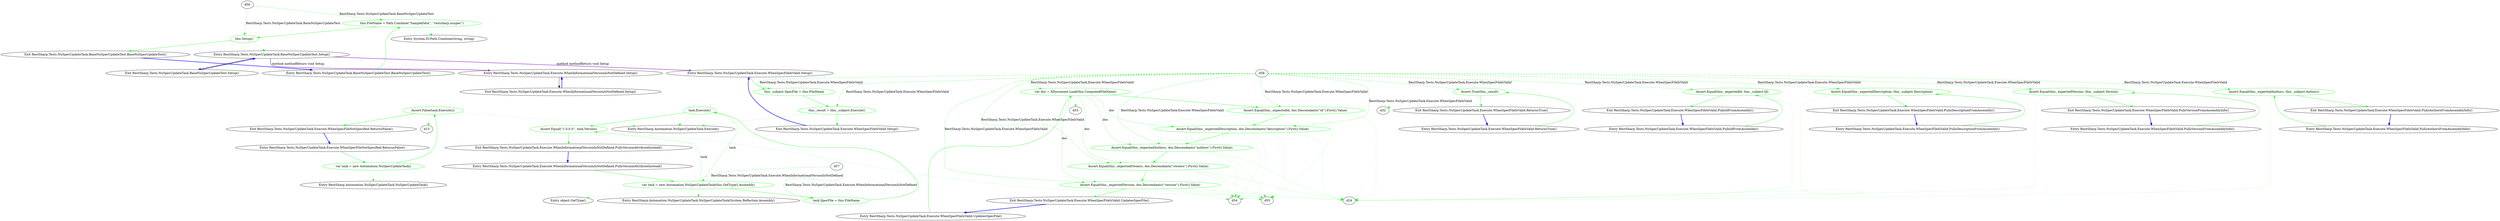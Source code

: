 digraph  {
d1 [color=green, community=0, label="this.FileName = Path.Combine(''SampleData'', ''restsharp.nuspec'')", span="24-24", cluster="RestSharp.Tests.NuSpecUpdateTask.BaseNuSpecUpdateTest.BaseNuSpecUpdateTest()"];
d4 [label="Entry System.IO.Path.Combine(string, string)", span="0-0", cluster="System.IO.Path.Combine(string, string)"];
d2 [color=green, community=0, label="this.Setup()", span="25-25", cluster="RestSharp.Tests.NuSpecUpdateTask.BaseNuSpecUpdateTest.BaseNuSpecUpdateTest()"];
d0 [label="Entry RestSharp.Tests.NuSpecUpdateTask.BaseNuSpecUpdateTest.BaseNuSpecUpdateTest()", span="22-22", cluster="RestSharp.Tests.NuSpecUpdateTask.BaseNuSpecUpdateTest.BaseNuSpecUpdateTest()"];
d3 [label="Exit RestSharp.Tests.NuSpecUpdateTask.BaseNuSpecUpdateTest.BaseNuSpecUpdateTest()", span="22-22", cluster="RestSharp.Tests.NuSpecUpdateTask.BaseNuSpecUpdateTest.BaseNuSpecUpdateTest()"];
d5 [label="Entry RestSharp.Tests.NuSpecUpdateTask.BaseNuSpecUpdateTest.Setup()", span="28-28", cluster="RestSharp.Tests.NuSpecUpdateTask.BaseNuSpecUpdateTest.Setup()"];
d8 [color=green, community=0, label="var task = new Automation.NuSpecUpdateTask()", span="38-38", cluster="RestSharp.Tests.NuSpecUpdateTask.Execute.WhenSpecFileNotSpecified.ReturnsFalse()"];
d9 [color=green, community=0, label="Assert.False(task.Execute())", span="39-39", cluster="RestSharp.Tests.NuSpecUpdateTask.Execute.WhenSpecFileNotSpecified.ReturnsFalse()"];
d11 [label="Entry RestSharp.Automation.NuSpecUpdateTask.NuSpecUpdateTask()", span="24-24", cluster="RestSharp.Automation.NuSpecUpdateTask.NuSpecUpdateTask()"];
d7 [label="Entry RestSharp.Tests.NuSpecUpdateTask.Execute.WhenSpecFileNotSpecified.ReturnsFalse()", span="36-36", cluster="RestSharp.Tests.NuSpecUpdateTask.Execute.WhenSpecFileNotSpecified.ReturnsFalse()"];
d10 [label="Exit RestSharp.Tests.NuSpecUpdateTask.Execute.WhenSpecFileNotSpecified.ReturnsFalse()", span="36-36", cluster="RestSharp.Tests.NuSpecUpdateTask.Execute.WhenSpecFileNotSpecified.ReturnsFalse()"];
d12 [label="Entry RestSharp.Automation.NuSpecUpdateTask.Execute()", span="35-35", cluster="RestSharp.Automation.NuSpecUpdateTask.Execute()"];
d17 [color=green, community=0, label="var task = new Automation.NuSpecUpdateTask(this.GetType().Assembly)", span="50-50", cluster="RestSharp.Tests.NuSpecUpdateTask.Execute.WhenInformationalVersionIsNotDefined.PullsVersionAttributeInstead()"];
d22 [label="Entry RestSharp.Automation.NuSpecUpdateTask.NuSpecUpdateTask(System.Reflection.Assembly)", span="29-29", cluster="RestSharp.Automation.NuSpecUpdateTask.NuSpecUpdateTask(System.Reflection.Assembly)"];
d18 [color=green, community=0, label="task.SpecFile = this.FileName", span="51-51", cluster="RestSharp.Tests.NuSpecUpdateTask.Execute.WhenInformationalVersionIsNotDefined.PullsVersionAttributeInstead()"];
d19 [color=green, community=0, label="task.Execute()", span="52-52", cluster="RestSharp.Tests.NuSpecUpdateTask.Execute.WhenInformationalVersionIsNotDefined.PullsVersionAttributeInstead()"];
d20 [color=green, community=0, label="Assert.Equal(''1.0.0.0'', task.Version)", span="54-54", cluster="RestSharp.Tests.NuSpecUpdateTask.Execute.WhenInformationalVersionIsNotDefined.PullsVersionAttributeInstead()"];
d23 [label="Entry object.GetType()", span="0-0", cluster="object.GetType()"];
d16 [label="Entry RestSharp.Tests.NuSpecUpdateTask.Execute.WhenInformationalVersionIsNotDefined.PullsVersionAttributeInstead()", span="48-48", cluster="RestSharp.Tests.NuSpecUpdateTask.Execute.WhenInformationalVersionIsNotDefined.PullsVersionAttributeInstead()"];
d21 [label="Exit RestSharp.Tests.NuSpecUpdateTask.Execute.WhenInformationalVersionIsNotDefined.PullsVersionAttributeInstead()", span="48-48", cluster="RestSharp.Tests.NuSpecUpdateTask.Execute.WhenInformationalVersionIsNotDefined.PullsVersionAttributeInstead()"];
d26 [color=green, community=0, label="this._subject.SpecFile = this.FileName", span="71-71", cluster="RestSharp.Tests.NuSpecUpdateTask.Execute.WhenSpecFileIsValid.Setup()"];
d27 [color=green, community=0, label="this._result = this._subject.Execute()", span="72-72", cluster="RestSharp.Tests.NuSpecUpdateTask.Execute.WhenSpecFileIsValid.Setup()"];
d25 [label="Entry RestSharp.Tests.NuSpecUpdateTask.Execute.WhenSpecFileIsValid.Setup()", span="69-69", cluster="RestSharp.Tests.NuSpecUpdateTask.Execute.WhenSpecFileIsValid.Setup()"];
d28 [label="Exit RestSharp.Tests.NuSpecUpdateTask.Execute.WhenSpecFileIsValid.Setup()", span="69-69", cluster="RestSharp.Tests.NuSpecUpdateTask.Execute.WhenSpecFileIsValid.Setup()"];
d30 [color=green, community=0, label="Assert.True(this._result)", span="78-78", cluster="RestSharp.Tests.NuSpecUpdateTask.Execute.WhenSpecFileIsValid.ReturnsTrue()"];
d31 [label="Exit RestSharp.Tests.NuSpecUpdateTask.Execute.WhenSpecFileIsValid.ReturnsTrue()", span="76-76", cluster="RestSharp.Tests.NuSpecUpdateTask.Execute.WhenSpecFileIsValid.ReturnsTrue()"];
d29 [label="Entry RestSharp.Tests.NuSpecUpdateTask.Execute.WhenSpecFileIsValid.ReturnsTrue()", span="76-76", cluster="RestSharp.Tests.NuSpecUpdateTask.Execute.WhenSpecFileIsValid.ReturnsTrue()"];
d34 [color=green, community=0, label="Assert.Equal(this._expectedId, this._subject.Id)", span="84-84", cluster="RestSharp.Tests.NuSpecUpdateTask.Execute.WhenSpecFileIsValid.PullsIdFromAssembly()"];
d35 [label="Exit RestSharp.Tests.NuSpecUpdateTask.Execute.WhenSpecFileIsValid.PullsIdFromAssembly()", span="82-82", cluster="RestSharp.Tests.NuSpecUpdateTask.Execute.WhenSpecFileIsValid.PullsIdFromAssembly()"];
d33 [label="Entry RestSharp.Tests.NuSpecUpdateTask.Execute.WhenSpecFileIsValid.PullsIdFromAssembly()", span="82-82", cluster="RestSharp.Tests.NuSpecUpdateTask.Execute.WhenSpecFileIsValid.PullsIdFromAssembly()"];
d37 [color=green, community=0, label="Assert.Equal(this._expectedDescription, this._subject.Description)", span="90-90", cluster="RestSharp.Tests.NuSpecUpdateTask.Execute.WhenSpecFileIsValid.PullsDescriptionFromAssembly()"];
d38 [label="Exit RestSharp.Tests.NuSpecUpdateTask.Execute.WhenSpecFileIsValid.PullsDescriptionFromAssembly()", span="88-88", cluster="RestSharp.Tests.NuSpecUpdateTask.Execute.WhenSpecFileIsValid.PullsDescriptionFromAssembly()"];
d36 [label="Entry RestSharp.Tests.NuSpecUpdateTask.Execute.WhenSpecFileIsValid.PullsDescriptionFromAssembly()", span="88-88", cluster="RestSharp.Tests.NuSpecUpdateTask.Execute.WhenSpecFileIsValid.PullsDescriptionFromAssembly()"];
d40 [color=green, community=0, label="Assert.Equal(this._expectedVersion, this._subject.Version)", span="96-96", cluster="RestSharp.Tests.NuSpecUpdateTask.Execute.WhenSpecFileIsValid.PullsVersionFromAssemblyInfo()"];
d41 [label="Exit RestSharp.Tests.NuSpecUpdateTask.Execute.WhenSpecFileIsValid.PullsVersionFromAssemblyInfo()", span="94-94", cluster="RestSharp.Tests.NuSpecUpdateTask.Execute.WhenSpecFileIsValid.PullsVersionFromAssemblyInfo()"];
d39 [label="Entry RestSharp.Tests.NuSpecUpdateTask.Execute.WhenSpecFileIsValid.PullsVersionFromAssemblyInfo()", span="94-94", cluster="RestSharp.Tests.NuSpecUpdateTask.Execute.WhenSpecFileIsValid.PullsVersionFromAssemblyInfo()"];
d43 [color=green, community=0, label="Assert.Equal(this._expectedAuthors, this._subject.Authors)", span="102-102", cluster="RestSharp.Tests.NuSpecUpdateTask.Execute.WhenSpecFileIsValid.PullsAuthorsFromAssemblyInfo()"];
d44 [label="Exit RestSharp.Tests.NuSpecUpdateTask.Execute.WhenSpecFileIsValid.PullsAuthorsFromAssemblyInfo()", span="100-100", cluster="RestSharp.Tests.NuSpecUpdateTask.Execute.WhenSpecFileIsValid.PullsAuthorsFromAssemblyInfo()"];
d42 [label="Entry RestSharp.Tests.NuSpecUpdateTask.Execute.WhenSpecFileIsValid.PullsAuthorsFromAssemblyInfo()", span="100-100", cluster="RestSharp.Tests.NuSpecUpdateTask.Execute.WhenSpecFileIsValid.PullsAuthorsFromAssemblyInfo()"];
d46 [color=green, community=0, label="var doc = XDocument.Load(this.ComputedFileName)", span="108-108", cluster="RestSharp.Tests.NuSpecUpdateTask.Execute.WhenSpecFileIsValid.UpdatesSpecFile()"];
d47 [color=green, community=0, label="Assert.Equal(this._expectedId, doc.Descendants(''id'').First().Value)", span="109-109", cluster="RestSharp.Tests.NuSpecUpdateTask.Execute.WhenSpecFileIsValid.UpdatesSpecFile()"];
d48 [color=green, community=0, label="Assert.Equal(this._expectedDescription, doc.Descendants(''description'').First().Value)", span="110-110", cluster="RestSharp.Tests.NuSpecUpdateTask.Execute.WhenSpecFileIsValid.UpdatesSpecFile()"];
d49 [color=green, community=0, label="Assert.Equal(this._expectedAuthors, doc.Descendants(''authors'').First().Value)", span="111-111", cluster="RestSharp.Tests.NuSpecUpdateTask.Execute.WhenSpecFileIsValid.UpdatesSpecFile()"];
d50 [color=green, community=0, label="Assert.Equal(this._expectedOwners, doc.Descendants(''owners'').First().Value)", span="112-112", cluster="RestSharp.Tests.NuSpecUpdateTask.Execute.WhenSpecFileIsValid.UpdatesSpecFile()"];
d51 [color=green, community=0, label="Assert.Equal(this._expectedVersion, doc.Descendants(''version'').First().Value)", span="113-113", cluster="RestSharp.Tests.NuSpecUpdateTask.Execute.WhenSpecFileIsValid.UpdatesSpecFile()"];
d45 [label="Entry RestSharp.Tests.NuSpecUpdateTask.Execute.WhenSpecFileIsValid.UpdatesSpecFile()", span="106-106", cluster="RestSharp.Tests.NuSpecUpdateTask.Execute.WhenSpecFileIsValid.UpdatesSpecFile()"];
d52 [label="Exit RestSharp.Tests.NuSpecUpdateTask.Execute.WhenSpecFileIsValid.UpdatesSpecFile()", span="106-106", cluster="RestSharp.Tests.NuSpecUpdateTask.Execute.WhenSpecFileIsValid.UpdatesSpecFile()"];
d6 [label="Exit RestSharp.Tests.NuSpecUpdateTask.BaseNuSpecUpdateTest.Setup()", span="28-28", cluster="RestSharp.Tests.NuSpecUpdateTask.BaseNuSpecUpdateTest.Setup()"];
d14 [label="Entry RestSharp.Tests.NuSpecUpdateTask.Execute.WhenInformationalVersionIsNotDefined.Setup()", span="45-45", cluster="RestSharp.Tests.NuSpecUpdateTask.Execute.WhenInformationalVersionIsNotDefined.Setup()"];
d15 [label="Exit RestSharp.Tests.NuSpecUpdateTask.Execute.WhenInformationalVersionIsNotDefined.Setup()", span="45-45", cluster="RestSharp.Tests.NuSpecUpdateTask.Execute.WhenInformationalVersionIsNotDefined.Setup()"];
d13;
d24;
d32;
d53;
d54;
d55;
d56;
d57;
d58;
d1 -> d4  [key=2, color=green, style=dotted];
d1 -> d2  [key=0, color=green, style=solid];
d2 -> d3  [key=0, color=green, style=solid];
d2 -> d5  [key=2, color=green, style=dotted];
d0 -> d1  [key=0, color=green, style=solid];
d3 -> d0  [key=0, color=blue, style=bold];
d5 -> d25  [key=3, color=darkorchid, label="method methodReturn void Setup", style=bold];
d5 -> d6  [key=0, style=solid];
d5 -> d14  [key=3, color=darkorchid, label="method methodReturn void Setup", style=bold];
d8 -> d9  [key=0, color=green, style=solid];
d8 -> d11  [key=2, color=green, style=dotted];
d9 -> d10  [key=0, color=green, style=solid];
d9 -> d12  [key=2, color=green, style=dotted];
d9 -> d13  [key=2, color=green, style=dotted];
d7 -> d8  [key=0, color=green, style=solid];
d10 -> d7  [key=0, color=blue, style=bold];
d17 -> d22  [key=2, color=green, style=dotted];
d17 -> d18  [key=0, color=green, style=solid];
d17 -> d19  [key=1, color=green, label=task, style=dashed];
d17 -> d20  [key=1, color=green, label=task, style=dashed];
d17 -> d23  [key=2, color=green, style=dotted];
d18 -> d19  [key=0, color=green, style=solid];
d19 -> d20  [key=0, color=green, style=solid];
d19 -> d12  [key=2, color=green, style=dotted];
d20 -> d21  [key=0, color=green, style=solid];
d20 -> d24  [key=2, color=green, style=dotted];
d16 -> d17  [key=0, color=green, style=solid];
d21 -> d16  [key=0, color=blue, style=bold];
d26 -> d27  [key=0, color=green, style=solid];
d27 -> d28  [key=0, color=green, style=solid];
d27 -> d12  [key=2, color=green, style=dotted];
d25 -> d26  [key=0, color=green, style=solid];
d28 -> d25  [key=0, color=blue, style=bold];
d30 -> d31  [key=0, color=green, style=solid];
d30 -> d32  [key=2, color=green, style=dotted];
d31 -> d29  [key=0, color=blue, style=bold];
d29 -> d30  [key=0, color=green, style=solid];
d34 -> d35  [key=0, color=green, style=solid];
d34 -> d24  [key=2, color=green, style=dotted];
d35 -> d33  [key=0, color=blue, style=bold];
d33 -> d34  [key=0, color=green, style=solid];
d37 -> d38  [key=0, color=green, style=solid];
d37 -> d24  [key=2, color=green, style=dotted];
d38 -> d36  [key=0, color=blue, style=bold];
d36 -> d37  [key=0, color=green, style=solid];
d40 -> d41  [key=0, color=green, style=solid];
d40 -> d24  [key=2, color=green, style=dotted];
d41 -> d39  [key=0, color=blue, style=bold];
d39 -> d40  [key=0, color=green, style=solid];
d43 -> d44  [key=0, color=green, style=solid];
d43 -> d24  [key=2, color=green, style=dotted];
d44 -> d42  [key=0, color=blue, style=bold];
d42 -> d43  [key=0, color=green, style=solid];
d46 -> d53  [key=2, color=green, style=dotted];
d46 -> d47  [key=0, color=green, style=solid];
d46 -> d48  [key=1, color=green, label=doc, style=dashed];
d46 -> d49  [key=1, color=green, label=doc, style=dashed];
d46 -> d50  [key=1, color=green, label=doc, style=dashed];
d46 -> d51  [key=1, color=green, label=doc, style=dashed];
d47 -> d48  [key=0, color=green, style=solid];
d47 -> d24  [key=2, color=green, style=dotted];
d47 -> d54  [key=2, color=green, style=dotted];
d47 -> d55  [key=2, color=green, style=dotted];
d48 -> d49  [key=0, color=green, style=solid];
d48 -> d24  [key=2, color=green, style=dotted];
d48 -> d54  [key=2, color=green, style=dotted];
d48 -> d55  [key=2, color=green, style=dotted];
d49 -> d50  [key=0, color=green, style=solid];
d49 -> d24  [key=2, color=green, style=dotted];
d49 -> d54  [key=2, color=green, style=dotted];
d49 -> d55  [key=2, color=green, style=dotted];
d50 -> d51  [key=0, color=green, style=solid];
d50 -> d24  [key=2, color=green, style=dotted];
d50 -> d54  [key=2, color=green, style=dotted];
d50 -> d55  [key=2, color=green, style=dotted];
d51 -> d52  [key=0, color=green, style=solid];
d51 -> d24  [key=2, color=green, style=dotted];
d51 -> d54  [key=2, color=green, style=dotted];
d51 -> d55  [key=2, color=green, style=dotted];
d45 -> d46  [key=0, color=green, style=solid];
d52 -> d45  [key=0, color=blue, style=bold];
d6 -> d5  [key=0, color=blue, style=bold];
d14 -> d15  [key=0, style=solid];
d15 -> d14  [key=0, color=blue, style=bold];
d56 -> d1  [key=1, color=green, label="RestSharp.Tests.NuSpecUpdateTask.BaseNuSpecUpdateTest", style=dashed];
d56 -> d2  [key=1, color=green, label="RestSharp.Tests.NuSpecUpdateTask.BaseNuSpecUpdateTest", style=dashed];
d57 -> d17  [key=1, color=green, label="RestSharp.Tests.NuSpecUpdateTask.Execute.WhenInformationalVersionIsNotDefined", style=dashed];
d57 -> d18  [key=1, color=green, label="RestSharp.Tests.NuSpecUpdateTask.Execute.WhenInformationalVersionIsNotDefined", style=dashed];
d58 -> d26  [key=1, color=green, label="RestSharp.Tests.NuSpecUpdateTask.Execute.WhenSpecFileIsValid", style=dashed];
d58 -> d27  [key=1, color=green, label="RestSharp.Tests.NuSpecUpdateTask.Execute.WhenSpecFileIsValid", style=dashed];
d58 -> d30  [key=1, color=green, label="RestSharp.Tests.NuSpecUpdateTask.Execute.WhenSpecFileIsValid", style=dashed];
d58 -> d34  [key=1, color=green, label="RestSharp.Tests.NuSpecUpdateTask.Execute.WhenSpecFileIsValid", style=dashed];
d58 -> d37  [key=1, color=green, label="RestSharp.Tests.NuSpecUpdateTask.Execute.WhenSpecFileIsValid", style=dashed];
d58 -> d40  [key=1, color=green, label="RestSharp.Tests.NuSpecUpdateTask.Execute.WhenSpecFileIsValid", style=dashed];
d58 -> d43  [key=1, color=green, label="RestSharp.Tests.NuSpecUpdateTask.Execute.WhenSpecFileIsValid", style=dashed];
d58 -> d46  [key=1, color=green, label="RestSharp.Tests.NuSpecUpdateTask.Execute.WhenSpecFileIsValid", style=dashed];
d58 -> d47  [key=1, color=green, label="RestSharp.Tests.NuSpecUpdateTask.Execute.WhenSpecFileIsValid", style=dashed];
d58 -> d48  [key=1, color=green, label="RestSharp.Tests.NuSpecUpdateTask.Execute.WhenSpecFileIsValid", style=dashed];
d58 -> d49  [key=1, color=green, label="RestSharp.Tests.NuSpecUpdateTask.Execute.WhenSpecFileIsValid", style=dashed];
d58 -> d50  [key=1, color=green, label="RestSharp.Tests.NuSpecUpdateTask.Execute.WhenSpecFileIsValid", style=dashed];
d58 -> d51  [key=1, color=green, label="RestSharp.Tests.NuSpecUpdateTask.Execute.WhenSpecFileIsValid", style=dashed];
}

